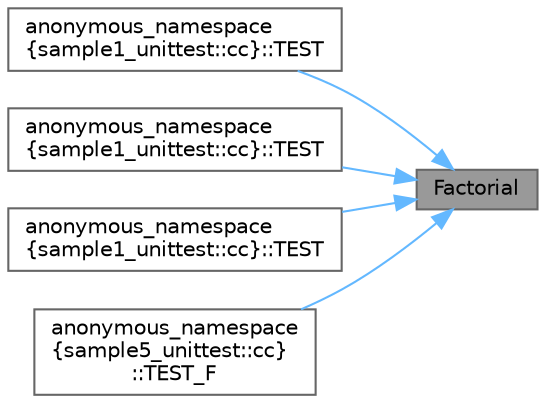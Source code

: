 digraph "Factorial"
{
 // LATEX_PDF_SIZE
  bgcolor="transparent";
  edge [fontname=Helvetica,fontsize=10,labelfontname=Helvetica,labelfontsize=10];
  node [fontname=Helvetica,fontsize=10,shape=box,height=0.2,width=0.4];
  rankdir="RL";
  Node1 [id="Node000001",label="Factorial",height=0.2,width=0.4,color="gray40", fillcolor="grey60", style="filled", fontcolor="black",tooltip=" "];
  Node1 -> Node2 [id="edge1_Node000001_Node000002",dir="back",color="steelblue1",style="solid",tooltip=" "];
  Node2 [id="Node000002",label="anonymous_namespace\l\{sample1_unittest::cc\}::TEST",height=0.2,width=0.4,color="grey40", fillcolor="white", style="filled",URL="$namespaceanonymous__namespace_02sample1__unittest_8cc_03.html#a02d5019823a5ff0f66bfd75a05383d28",tooltip=" "];
  Node1 -> Node3 [id="edge2_Node000001_Node000003",dir="back",color="steelblue1",style="solid",tooltip=" "];
  Node3 [id="Node000003",label="anonymous_namespace\l\{sample1_unittest::cc\}::TEST",height=0.2,width=0.4,color="grey40", fillcolor="white", style="filled",URL="$namespaceanonymous__namespace_02sample1__unittest_8cc_03.html#af3527bd2222d4bb830e6c5bb3d6b9dbc",tooltip=" "];
  Node1 -> Node4 [id="edge3_Node000001_Node000004",dir="back",color="steelblue1",style="solid",tooltip=" "];
  Node4 [id="Node000004",label="anonymous_namespace\l\{sample1_unittest::cc\}::TEST",height=0.2,width=0.4,color="grey40", fillcolor="white", style="filled",URL="$namespaceanonymous__namespace_02sample1__unittest_8cc_03.html#af122db263a4e78925dd2ca83114a8f08",tooltip=" "];
  Node1 -> Node5 [id="edge4_Node000001_Node000005",dir="back",color="steelblue1",style="solid",tooltip=" "];
  Node5 [id="Node000005",label="anonymous_namespace\l\{sample5_unittest::cc\}\l::TEST_F",height=0.2,width=0.4,color="grey40", fillcolor="white", style="filled",URL="$namespaceanonymous__namespace_02sample5__unittest_8cc_03.html#a4fc50bcc2438fc12557c8e659de1f7a6",tooltip=" "];
}

